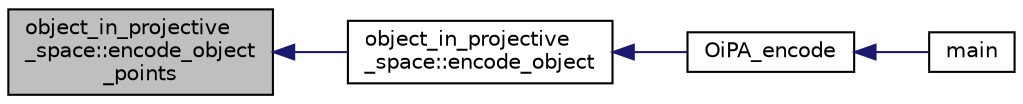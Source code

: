 digraph "object_in_projective_space::encode_object_points"
{
  edge [fontname="Helvetica",fontsize="10",labelfontname="Helvetica",labelfontsize="10"];
  node [fontname="Helvetica",fontsize="10",shape=record];
  rankdir="LR";
  Node37 [label="object_in_projective\l_space::encode_object\l_points",height=0.2,width=0.4,color="black", fillcolor="grey75", style="filled", fontcolor="black"];
  Node37 -> Node38 [dir="back",color="midnightblue",fontsize="10",style="solid",fontname="Helvetica"];
  Node38 [label="object_in_projective\l_space::encode_object",height=0.2,width=0.4,color="black", fillcolor="white", style="filled",URL="$d7/d08/classobject__in__projective__space.html#a94a707237ade58291c1fc48f883c4930"];
  Node38 -> Node39 [dir="back",color="midnightblue",fontsize="10",style="solid",fontname="Helvetica"];
  Node39 [label="OiPA_encode",height=0.2,width=0.4,color="black", fillcolor="white", style="filled",URL="$d0/de6/projective__space__main_8_c.html#a7ee717b278a36df7300440bf6de5fcdd"];
  Node39 -> Node40 [dir="back",color="midnightblue",fontsize="10",style="solid",fontname="Helvetica"];
  Node40 [label="main",height=0.2,width=0.4,color="black", fillcolor="white", style="filled",URL="$d0/de6/projective__space__main_8_c.html#a3c04138a5bfe5d72780bb7e82a18e627"];
}
